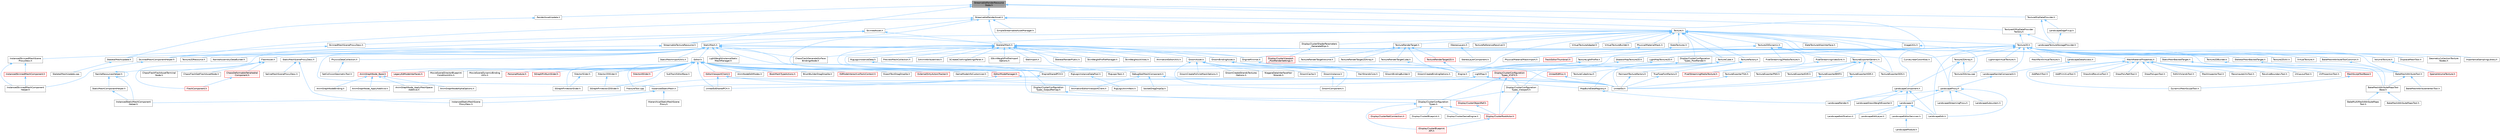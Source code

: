 digraph "StreamableRenderResourceState.h"
{
 // INTERACTIVE_SVG=YES
 // LATEX_PDF_SIZE
  bgcolor="transparent";
  edge [fontname=Helvetica,fontsize=10,labelfontname=Helvetica,labelfontsize=10];
  node [fontname=Helvetica,fontsize=10,shape=box,height=0.2,width=0.4];
  Node1 [id="Node000001",label="StreamableRenderResource\lState.h",height=0.2,width=0.4,color="gray40", fillcolor="grey60", style="filled", fontcolor="black",tooltip=" "];
  Node1 -> Node2 [id="edge1_Node000001_Node000002",dir="back",color="steelblue1",style="solid",tooltip=" "];
  Node2 [id="Node000002",label="RenderAssetUpdate.h",height=0.2,width=0.4,color="grey40", fillcolor="white", style="filled",URL="$df/da4/RenderAssetUpdate_8h.html",tooltip=" "];
  Node2 -> Node3 [id="edge2_Node000002_Node000003",dir="back",color="steelblue1",style="solid",tooltip=" "];
  Node3 [id="Node000003",label="SkeletalMeshUpdate.h",height=0.2,width=0.4,color="grey40", fillcolor="white", style="filled",URL="$df/d79/SkeletalMeshUpdate_8h.html",tooltip=" "];
  Node3 -> Node4 [id="edge3_Node000003_Node000004",dir="back",color="steelblue1",style="solid",tooltip=" "];
  Node4 [id="Node000004",label="SkeletalMeshUpdate.cpp",height=0.2,width=0.4,color="grey40", fillcolor="white", style="filled",URL="$db/d45/SkeletalMeshUpdate_8cpp.html",tooltip=" "];
  Node1 -> Node5 [id="edge4_Node000001_Node000005",dir="back",color="steelblue1",style="solid",tooltip=" "];
  Node5 [id="Node000005",label="StreamableRenderAsset.h",height=0.2,width=0.4,color="grey40", fillcolor="white", style="filled",URL="$d3/dbd/StreamableRenderAsset_8h.html",tooltip=" "];
  Node5 -> Node6 [id="edge5_Node000005_Node000006",dir="back",color="steelblue1",style="solid",tooltip=" "];
  Node6 [id="Node000006",label="LandscapeComponent.h",height=0.2,width=0.4,color="grey40", fillcolor="white", style="filled",URL="$d4/dba/LandscapeComponent_8h.html",tooltip=" "];
  Node6 -> Node7 [id="edge6_Node000006_Node000007",dir="back",color="steelblue1",style="solid",tooltip=" "];
  Node7 [id="Node000007",label="Landscape.h",height=0.2,width=0.4,color="grey40", fillcolor="white", style="filled",URL="$d5/dd6/Landscape_8h.html",tooltip=" "];
  Node7 -> Node8 [id="edge7_Node000007_Node000008",dir="back",color="steelblue1",style="solid",tooltip=" "];
  Node8 [id="Node000008",label="LandscapeEdit.h",height=0.2,width=0.4,color="grey40", fillcolor="white", style="filled",URL="$df/d61/LandscapeEdit_8h.html",tooltip=" "];
  Node7 -> Node9 [id="edge8_Node000007_Node000009",dir="back",color="steelblue1",style="solid",tooltip=" "];
  Node9 [id="Node000009",label="LandscapeEditLayer.h",height=0.2,width=0.4,color="grey40", fillcolor="white", style="filled",URL="$d2/d34/LandscapeEditLayer_8h.html",tooltip=" "];
  Node7 -> Node10 [id="edge9_Node000007_Node000010",dir="back",color="steelblue1",style="solid",tooltip=" "];
  Node10 [id="Node000010",label="LandscapeEditorServices.h",height=0.2,width=0.4,color="grey40", fillcolor="white", style="filled",URL="$d0/de9/LandscapeEditorServices_8h.html",tooltip=" "];
  Node10 -> Node11 [id="edge10_Node000010_Node000011",dir="back",color="steelblue1",style="solid",tooltip=" "];
  Node11 [id="Node000011",label="LandscapeModule.h",height=0.2,width=0.4,color="grey40", fillcolor="white", style="filled",URL="$db/d88/LandscapeModule_8h.html",tooltip=" "];
  Node7 -> Node12 [id="edge11_Node000007_Node000012",dir="back",color="steelblue1",style="solid",tooltip=" "];
  Node12 [id="Node000012",label="LandscapeNotification.h",height=0.2,width=0.4,color="grey40", fillcolor="white", style="filled",URL="$d7/de3/LandscapeNotification_8h.html",tooltip=" "];
  Node6 -> Node8 [id="edge12_Node000006_Node000008",dir="back",color="steelblue1",style="solid",tooltip=" "];
  Node6 -> Node13 [id="edge13_Node000006_Node000013",dir="back",color="steelblue1",style="solid",tooltip=" "];
  Node13 [id="Node000013",label="LandscapeGrassWeightExporter.h",height=0.2,width=0.4,color="grey40", fillcolor="white", style="filled",URL="$de/d64/LandscapeGrassWeightExporter_8h.html",tooltip=" "];
  Node6 -> Node14 [id="edge14_Node000006_Node000014",dir="back",color="steelblue1",style="solid",tooltip=" "];
  Node14 [id="Node000014",label="LandscapeRender.h",height=0.2,width=0.4,color="grey40", fillcolor="white", style="filled",URL="$df/d67/LandscapeRender_8h.html",tooltip=" "];
  Node5 -> Node15 [id="edge15_Node000005_Node000015",dir="back",color="steelblue1",style="solid",tooltip=" "];
  Node15 [id="Node000015",label="SimpleStreamableAssetManager.h",height=0.2,width=0.4,color="grey40", fillcolor="white", style="filled",URL="$df/d02/SimpleStreamableAssetManager_8h.html",tooltip=" "];
  Node5 -> Node16 [id="edge16_Node000005_Node000016",dir="back",color="steelblue1",style="solid",tooltip=" "];
  Node16 [id="Node000016",label="SkeletalMesh.h",height=0.2,width=0.4,color="grey40", fillcolor="white", style="filled",URL="$d6/de7/SkeletalMesh_8h.html",tooltip=" "];
  Node16 -> Node17 [id="edge17_Node000016_Node000017",dir="back",color="steelblue1",style="solid",tooltip=" "];
  Node17 [id="Node000017",label="AnimationEditorUtils.h",height=0.2,width=0.4,color="grey40", fillcolor="white", style="filled",URL="$df/d23/AnimationEditorUtils_8h.html",tooltip=" "];
  Node16 -> Node18 [id="edge18_Node000016_Node000018",dir="back",color="steelblue1",style="solid",tooltip=" "];
  Node18 [id="Node000018",label="ChaosFleshGenerateSurface\lBindingsNode.h",height=0.2,width=0.4,color="grey40", fillcolor="white", style="filled",URL="$db/dca/ChaosFleshGenerateSurfaceBindingsNode_8h.html",tooltip=" "];
  Node16 -> Node19 [id="edge19_Node000016_Node000019",dir="back",color="steelblue1",style="solid",tooltip=" "];
  Node19 [id="Node000019",label="DebugSkelMeshComponent.h",height=0.2,width=0.4,color="grey40", fillcolor="white", style="filled",URL="$d5/d33/DebugSkelMeshComponent_8h.html",tooltip=" "];
  Node19 -> Node20 [id="edge20_Node000019_Node000020",dir="back",color="steelblue1",style="solid",tooltip=" "];
  Node20 [id="Node000020",label="AnimationEditorViewportClient.h",height=0.2,width=0.4,color="grey40", fillcolor="white", style="filled",URL="$d1/d45/AnimationEditorViewportClient_8h.html",tooltip=" "];
  Node19 -> Node21 [id="edge21_Node000019_Node000021",dir="back",color="steelblue1",style="solid",tooltip=" "];
  Node21 [id="Node000021",label="SocketDragDropOp.h",height=0.2,width=0.4,color="grey40", fillcolor="white", style="filled",URL="$d2/d53/SocketDragDropOp_8h.html",tooltip=" "];
  Node19 -> Node22 [id="edge22_Node000019_Node000022",dir="back",color="steelblue1",style="solid",tooltip=" "];
  Node22 [id="Node000022",label="UnrealEd.h",height=0.2,width=0.4,color="grey40", fillcolor="white", style="filled",URL="$d2/d5f/UnrealEd_8h.html",tooltip=" "];
  Node16 -> Node23 [id="edge23_Node000016_Node000023",dir="back",color="steelblue1",style="solid",tooltip=" "];
  Node23 [id="Node000023",label="EngineMinimal.h",height=0.2,width=0.4,color="grey40", fillcolor="white", style="filled",URL="$d0/d2c/EngineMinimal_8h.html",tooltip=" "];
  Node23 -> Node24 [id="edge24_Node000023_Node000024",dir="back",color="steelblue1",style="solid",tooltip=" "];
  Node24 [id="Node000024",label="Engine.h",height=0.2,width=0.4,color="grey40", fillcolor="white", style="filled",URL="$d1/d34/Public_2Engine_8h.html",tooltip=" "];
  Node16 -> Node25 [id="edge25_Node000016_Node000025",dir="back",color="steelblue1",style="solid",tooltip=" "];
  Node25 [id="Node000025",label="EngineSharedPCH.h",height=0.2,width=0.4,color="grey40", fillcolor="white", style="filled",URL="$dc/dbb/EngineSharedPCH_8h.html",tooltip=" "];
  Node25 -> Node26 [id="edge26_Node000025_Node000026",dir="back",color="steelblue1",style="solid",tooltip=" "];
  Node26 [id="Node000026",label="UnrealEdSharedPCH.h",height=0.2,width=0.4,color="grey40", fillcolor="white", style="filled",URL="$d1/de6/UnrealEdSharedPCH_8h.html",tooltip=" "];
  Node16 -> Node27 [id="edge27_Node000016_Node000027",dir="back",color="steelblue1",style="solid",tooltip=" "];
  Node27 [id="Node000027",label="GroomAsset.h",height=0.2,width=0.4,color="grey40", fillcolor="white", style="filled",URL="$d8/df1/GroomAsset_8h.html",tooltip=" "];
  Node27 -> Node28 [id="edge28_Node000027_Node000028",dir="back",color="steelblue1",style="solid",tooltip=" "];
  Node28 [id="Node000028",label="GroomCache.h",height=0.2,width=0.4,color="grey40", fillcolor="white", style="filled",URL="$d7/d6e/GroomCache_8h.html",tooltip=" "];
  Node27 -> Node29 [id="edge29_Node000027_Node000029",dir="back",color="steelblue1",style="solid",tooltip=" "];
  Node29 [id="Node000029",label="GroomComponent.h",height=0.2,width=0.4,color="grey40", fillcolor="white", style="filled",URL="$de/d2e/GroomComponent_8h.html",tooltip=" "];
  Node27 -> Node30 [id="edge30_Node000027_Node000030",dir="back",color="steelblue1",style="solid",tooltip=" "];
  Node30 [id="Node000030",label="GroomCreateFollicleMaskOptions.h",height=0.2,width=0.4,color="grey40", fillcolor="white", style="filled",URL="$d7/d8b/GroomCreateFollicleMaskOptions_8h.html",tooltip=" "];
  Node27 -> Node31 [id="edge31_Node000027_Node000031",dir="back",color="steelblue1",style="solid",tooltip=" "];
  Node31 [id="Node000031",label="GroomCreateStrandsTextures\lOptions.h",height=0.2,width=0.4,color="grey40", fillcolor="white", style="filled",URL="$da/dfc/GroomCreateStrandsTexturesOptions_8h.html",tooltip=" "];
  Node27 -> Node32 [id="edge32_Node000027_Node000032",dir="back",color="steelblue1",style="solid",tooltip=" "];
  Node32 [id="Node000032",label="GroomInstance.h",height=0.2,width=0.4,color="grey40", fillcolor="white", style="filled",URL="$dd/d47/GroomInstance_8h.html",tooltip=" "];
  Node32 -> Node29 [id="edge33_Node000032_Node000029",dir="back",color="steelblue1",style="solid",tooltip=" "];
  Node27 -> Node33 [id="edge34_Node000027_Node000033",dir="back",color="steelblue1",style="solid",tooltip=" "];
  Node33 [id="Node000033",label="NiagaraDataInterfaceHair\lStrands.h",height=0.2,width=0.4,color="grey40", fillcolor="white", style="filled",URL="$da/dd2/NiagaraDataInterfaceHairStrands_8h.html",tooltip=" "];
  Node16 -> Node34 [id="edge35_Node000016_Node000034",dir="back",color="steelblue1",style="solid",tooltip=" "];
  Node34 [id="Node000034",label="GroomBindingAsset.h",height=0.2,width=0.4,color="grey40", fillcolor="white", style="filled",URL="$de/d26/GroomBindingAsset_8h.html",tooltip=" "];
  Node34 -> Node35 [id="edge36_Node000034_Node000035",dir="back",color="steelblue1",style="solid",tooltip=" "];
  Node35 [id="Node000035",label="GroomBindingBuilder.h",height=0.2,width=0.4,color="grey40", fillcolor="white", style="filled",URL="$d2/d2f/GroomBindingBuilder_8h.html",tooltip=" "];
  Node34 -> Node29 [id="edge37_Node000034_Node000029",dir="back",color="steelblue1",style="solid",tooltip=" "];
  Node34 -> Node36 [id="edge38_Node000034_Node000036",dir="back",color="steelblue1",style="solid",tooltip=" "];
  Node36 [id="Node000036",label="GroomCreateBindingOptions.h",height=0.2,width=0.4,color="grey40", fillcolor="white", style="filled",URL="$d5/dba/GroomCreateBindingOptions_8h.html",tooltip=" "];
  Node34 -> Node32 [id="edge39_Node000034_Node000032",dir="back",color="steelblue1",style="solid",tooltip=" "];
  Node34 -> Node37 [id="edge40_Node000034_Node000037",dir="back",color="steelblue1",style="solid",tooltip=" "];
  Node37 [id="Node000037",label="HairStrandsCore.h",height=0.2,width=0.4,color="grey40", fillcolor="white", style="filled",URL="$d7/def/HairStrandsCore_8h.html",tooltip=" "];
  Node16 -> Node38 [id="edge41_Node000016_Node000038",dir="back",color="steelblue1",style="solid",tooltip=" "];
  Node38 [id="Node000038",label="PreviewMeshCollection.h",height=0.2,width=0.4,color="grey40", fillcolor="white", style="filled",URL="$dc/d45/PreviewMeshCollection_8h.html",tooltip=" "];
  Node16 -> Node39 [id="edge42_Node000016_Node000039",dir="back",color="steelblue1",style="solid",tooltip=" "];
  Node39 [id="Node000039",label="RigLogicInstanceData.h",height=0.2,width=0.4,color="grey40", fillcolor="white", style="filled",URL="$d5/d38/RigLogicInstanceData_8h.html",tooltip=" "];
  Node39 -> Node40 [id="edge43_Node000039_Node000040",dir="back",color="steelblue1",style="solid",tooltip=" "];
  Node40 [id="Node000040",label="RigLogicInstanceDataPool.h",height=0.2,width=0.4,color="grey40", fillcolor="white", style="filled",URL="$d3/df0/RigLogicInstanceDataPool_8h.html",tooltip=" "];
  Node40 -> Node41 [id="edge44_Node000040_Node000041",dir="back",color="steelblue1",style="solid",tooltip=" "];
  Node41 [id="Node000041",label="RigLogicAnimNext.h",height=0.2,width=0.4,color="grey40", fillcolor="white", style="filled",URL="$d6/dae/RigLogicAnimNext_8h.html",tooltip=" "];
  Node39 -> Node42 [id="edge45_Node000039_Node000042",dir="back",color="steelblue1",style="solid",tooltip=" "];
  Node42 [id="Node000042",label="RigLogicTask.h",height=0.2,width=0.4,color="grey40", fillcolor="white", style="filled",URL="$dd/de7/RigLogicTask_8h.html",tooltip=" "];
  Node16 -> Node43 [id="edge46_Node000016_Node000043",dir="back",color="steelblue1",style="solid",tooltip=" "];
  Node43 [id="Node000043",label="SAnimAttributeView.h",height=0.2,width=0.4,color="grey40", fillcolor="white", style="filled",URL="$df/d42/SAnimAttributeView_8h.html",tooltip=" "];
  Node16 -> Node44 [id="edge47_Node000016_Node000044",dir="back",color="steelblue1",style="solid",tooltip=" "];
  Node44 [id="Node000044",label="SCreateClothingSettingsPanel.h",height=0.2,width=0.4,color="grey40", fillcolor="white", style="filled",URL="$d1/d49/SCreateClothingSettingsPanel_8h.html",tooltip=" "];
  Node16 -> Node45 [id="edge48_Node000016_Node000045",dir="back",color="steelblue1",style="solid",tooltip=" "];
  Node45 [id="Node000045",label="SSkinWeightProfileImport\lOptions.h",height=0.2,width=0.4,color="grey40", fillcolor="white", style="filled",URL="$d9/d21/SSkinWeightProfileImportOptions_8h.html",tooltip=" "];
  Node16 -> Node46 [id="edge49_Node000016_Node000046",dir="back",color="steelblue1",style="solid",tooltip=" "];
  Node46 [id="Node000046",label="SkelImport.h",height=0.2,width=0.4,color="grey40", fillcolor="white", style="filled",URL="$d2/d8b/SkelImport_8h.html",tooltip=" "];
  Node16 -> Node47 [id="edge50_Node000016_Node000047",dir="back",color="steelblue1",style="solid",tooltip=" "];
  Node47 [id="Node000047",label="SkeletalMeshBackedTarget.h",height=0.2,width=0.4,color="grey40", fillcolor="white", style="filled",URL="$d7/da8/SkeletalMeshBackedTarget_8h.html",tooltip=" "];
  Node47 -> Node48 [id="edge51_Node000047_Node000048",dir="back",color="steelblue1",style="solid",tooltip=" "];
  Node48 [id="Node000048",label="BakeMeshAttributeTool.h",height=0.2,width=0.4,color="grey40", fillcolor="white", style="filled",URL="$d0/d82/BakeMeshAttributeTool_8h.html",tooltip=" "];
  Node48 -> Node49 [id="edge52_Node000048_Node000049",dir="back",color="steelblue1",style="solid",tooltip=" "];
  Node49 [id="Node000049",label="BakeMeshAttributeMapsTool\lBase.h",height=0.2,width=0.4,color="grey40", fillcolor="white", style="filled",URL="$dc/d68/BakeMeshAttributeMapsToolBase_8h.html",tooltip=" "];
  Node49 -> Node50 [id="edge53_Node000049_Node000050",dir="back",color="steelblue1",style="solid",tooltip=" "];
  Node50 [id="Node000050",label="BakeMeshAttributeMapsTool.h",height=0.2,width=0.4,color="grey40", fillcolor="white", style="filled",URL="$d8/d14/BakeMeshAttributeMapsTool_8h.html",tooltip=" "];
  Node49 -> Node51 [id="edge54_Node000049_Node000051",dir="back",color="steelblue1",style="solid",tooltip=" "];
  Node51 [id="Node000051",label="BakeMultiMeshAttributeMaps\lTool.h",height=0.2,width=0.4,color="grey40", fillcolor="white", style="filled",URL="$d7/d65/BakeMultiMeshAttributeMapsTool_8h.html",tooltip=" "];
  Node48 -> Node52 [id="edge55_Node000048_Node000052",dir="back",color="steelblue1",style="solid",tooltip=" "];
  Node52 [id="Node000052",label="BakeMeshAttributeVertexTool.h",height=0.2,width=0.4,color="grey40", fillcolor="white", style="filled",URL="$d6/d76/BakeMeshAttributeVertexTool_8h.html",tooltip=" "];
  Node16 -> Node3 [id="edge56_Node000016_Node000003",dir="back",color="steelblue1",style="solid",tooltip=" "];
  Node16 -> Node53 [id="edge57_Node000016_Node000053",dir="back",color="steelblue1",style="solid",tooltip=" "];
  Node53 [id="Node000053",label="SkeletalRenderPublic.h",height=0.2,width=0.4,color="grey40", fillcolor="white", style="filled",URL="$d5/d40/SkeletalRenderPublic_8h.html",tooltip=" "];
  Node16 -> Node54 [id="edge58_Node000016_Node000054",dir="back",color="steelblue1",style="solid",tooltip=" "];
  Node54 [id="Node000054",label="SkinWeightProfileManager.h",height=0.2,width=0.4,color="grey40", fillcolor="white", style="filled",URL="$d4/d83/SkinWeightProfileManager_8h.html",tooltip=" "];
  Node16 -> Node55 [id="edge59_Node000016_Node000055",dir="back",color="steelblue1",style="solid",tooltip=" "];
  Node55 [id="Node000055",label="SkinWeightsUtilities.h",height=0.2,width=0.4,color="grey40", fillcolor="white", style="filled",URL="$d1/d40/SkinWeightsUtilities_8h.html",tooltip=" "];
  Node16 -> Node56 [id="edge60_Node000016_Node000056",dir="back",color="steelblue1",style="solid",tooltip=" "];
  Node56 [id="Node000056",label="SkinnedMeshComponentHelper.h",height=0.2,width=0.4,color="grey40", fillcolor="white", style="filled",URL="$db/d81/SkinnedMeshComponentHelper_8h.html",tooltip=" "];
  Node56 -> Node57 [id="edge61_Node000056_Node000057",dir="back",color="steelblue1",style="solid",tooltip=" "];
  Node57 [id="Node000057",label="InstancedSkinnedMeshComponent\lHelper.h",height=0.2,width=0.4,color="grey40", fillcolor="white", style="filled",URL="$d1/d86/InstancedSkinnedMeshComponentHelper_8h.html",tooltip=" "];
  Node5 -> Node58 [id="edge62_Node000005_Node000058",dir="back",color="steelblue1",style="solid",tooltip=" "];
  Node58 [id="Node000058",label="SkinnedAsset.h",height=0.2,width=0.4,color="grey40", fillcolor="white", style="filled",URL="$de/d32/SkinnedAsset_8h.html",tooltip=" "];
  Node58 -> Node16 [id="edge63_Node000058_Node000016",dir="back",color="steelblue1",style="solid",tooltip=" "];
  Node58 -> Node56 [id="edge64_Node000058_Node000056",dir="back",color="steelblue1",style="solid",tooltip=" "];
  Node58 -> Node59 [id="edge65_Node000058_Node000059",dir="back",color="steelblue1",style="solid",tooltip=" "];
  Node59 [id="Node000059",label="SkinnedMeshSceneProxyDesc.h",height=0.2,width=0.4,color="grey40", fillcolor="white", style="filled",URL="$dd/d6b/SkinnedMeshSceneProxyDesc_8h.html",tooltip=" "];
  Node59 -> Node60 [id="edge66_Node000059_Node000060",dir="back",color="steelblue1",style="solid",tooltip=" "];
  Node60 [id="Node000060",label="InstancedSkinnedMeshScene\lProxyDesc.h",height=0.2,width=0.4,color="grey40", fillcolor="white", style="filled",URL="$d7/d6c/InstancedSkinnedMeshSceneProxyDesc_8h.html",tooltip=" "];
  Node60 -> Node61 [id="edge67_Node000060_Node000061",dir="back",color="steelblue1",style="solid",tooltip=" "];
  Node61 [id="Node000061",label="InstancedSkinnedMeshComponent.h",height=0.2,width=0.4,color="red", fillcolor="#FFF0F0", style="filled",URL="$d7/da7/InstancedSkinnedMeshComponent_8h.html",tooltip=" "];
  Node61 -> Node57 [id="edge68_Node000061_Node000057",dir="back",color="steelblue1",style="solid",tooltip=" "];
  Node60 -> Node57 [id="edge69_Node000060_Node000057",dir="back",color="steelblue1",style="solid",tooltip=" "];
  Node5 -> Node56 [id="edge70_Node000005_Node000056",dir="back",color="steelblue1",style="solid",tooltip=" "];
  Node5 -> Node63 [id="edge71_Node000005_Node000063",dir="back",color="steelblue1",style="solid",tooltip=" "];
  Node63 [id="Node000063",label="StaticMesh.h",height=0.2,width=0.4,color="grey40", fillcolor="white", style="filled",URL="$dc/d8f/StaticMesh_8h.html",tooltip=" "];
  Node63 -> Node18 [id="edge72_Node000063_Node000018",dir="back",color="steelblue1",style="solid",tooltip=" "];
  Node63 -> Node64 [id="edge73_Node000063_Node000064",dir="back",color="steelblue1",style="solid",tooltip=" "];
  Node64 [id="Node000064",label="DisplayClusterConfiguration\lTypes_OutputRemap.h",height=0.2,width=0.4,color="grey40", fillcolor="white", style="filled",URL="$d9/d4f/DisplayClusterConfigurationTypes__OutputRemap_8h.html",tooltip=" "];
  Node64 -> Node65 [id="edge74_Node000064_Node000065",dir="back",color="steelblue1",style="solid",tooltip=" "];
  Node65 [id="Node000065",label="DisplayClusterConfiguration\lTypes.h",height=0.2,width=0.4,color="grey40", fillcolor="white", style="filled",URL="$d5/dc6/DisplayClusterConfigurationTypes_8h.html",tooltip=" "];
  Node65 -> Node66 [id="edge75_Node000065_Node000066",dir="back",color="steelblue1",style="solid",tooltip=" "];
  Node66 [id="Node000066",label="DisplayClusterBlueprint.h",height=0.2,width=0.4,color="grey40", fillcolor="white", style="filled",URL="$d0/d44/DisplayClusterBlueprint_8h.html",tooltip=" "];
  Node65 -> Node67 [id="edge76_Node000065_Node000067",dir="back",color="steelblue1",style="solid",tooltip=" "];
  Node67 [id="Node000067",label="DisplayClusterGameEngine.h",height=0.2,width=0.4,color="grey40", fillcolor="white", style="filled",URL="$da/d8f/DisplayClusterGameEngine_8h.html",tooltip=" "];
  Node65 -> Node68 [id="edge77_Node000065_Node000068",dir="back",color="steelblue1",style="solid",tooltip=" "];
  Node68 [id="Node000068",label="DisplayClusterNetConnection.h",height=0.2,width=0.4,color="red", fillcolor="#FFF0F0", style="filled",URL="$d0/df0/DisplayClusterNetConnection_8h.html",tooltip=" "];
  Node65 -> Node70 [id="edge78_Node000065_Node000070",dir="back",color="steelblue1",style="solid",tooltip=" "];
  Node70 [id="Node000070",label="DisplayClusterRootActor.h",height=0.2,width=0.4,color="red", fillcolor="#FFF0F0", style="filled",URL="$d0/d41/DisplayClusterRootActor_8h.html",tooltip=" "];
  Node70 -> Node73 [id="edge79_Node000070_Node000073",dir="back",color="steelblue1",style="solid",tooltip=" "];
  Node73 [id="Node000073",label="IDisplayClusterBlueprint\lAPI.h",height=0.2,width=0.4,color="red", fillcolor="#FFF0F0", style="filled",URL="$d6/dd6/IDisplayClusterBlueprintAPI_8h.html",tooltip=" "];
  Node65 -> Node73 [id="edge80_Node000065_Node000073",dir="back",color="steelblue1",style="solid",tooltip=" "];
  Node63 -> Node75 [id="edge81_Node000063_Node000075",dir="back",color="steelblue1",style="solid",tooltip=" "];
  Node75 [id="Node000075",label="Editor.h",height=0.2,width=0.4,color="grey40", fillcolor="white", style="filled",URL="$de/d6e/Editor_8h.html",tooltip=" "];
  Node75 -> Node76 [id="edge82_Node000075_Node000076",dir="back",color="steelblue1",style="solid",tooltip=" "];
  Node76 [id="Node000076",label="AnimGraphNode_Base.h",height=0.2,width=0.4,color="red", fillcolor="#FFF0F0", style="filled",URL="$d0/dfb/AnimGraphNode__Base_8h.html",tooltip=" "];
  Node76 -> Node77 [id="edge83_Node000076_Node000077",dir="back",color="steelblue1",style="solid",tooltip=" "];
  Node77 [id="Node000077",label="AnimGraphNodeAlphaOptions.h",height=0.2,width=0.4,color="grey40", fillcolor="white", style="filled",URL="$d6/df6/AnimGraphNodeAlphaOptions_8h.html",tooltip=" "];
  Node76 -> Node78 [id="edge84_Node000076_Node000078",dir="back",color="steelblue1",style="solid",tooltip=" "];
  Node78 [id="Node000078",label="AnimGraphNodeBinding.h",height=0.2,width=0.4,color="grey40", fillcolor="white", style="filled",URL="$d6/d3b/AnimGraphNodeBinding_8h.html",tooltip=" "];
  Node76 -> Node79 [id="edge85_Node000076_Node000079",dir="back",color="steelblue1",style="solid",tooltip=" "];
  Node79 [id="Node000079",label="AnimGraphNode_ApplyAdditive.h",height=0.2,width=0.4,color="grey40", fillcolor="white", style="filled",URL="$da/d67/AnimGraphNode__ApplyAdditive_8h.html",tooltip=" "];
  Node76 -> Node80 [id="edge86_Node000076_Node000080",dir="back",color="steelblue1",style="solid",tooltip=" "];
  Node80 [id="Node000080",label="AnimGraphNode_ApplyMeshSpace\lAdditive.h",height=0.2,width=0.4,color="grey40", fillcolor="white", style="filled",URL="$dd/dc4/AnimGraphNode__ApplyMeshSpaceAdditive_8h.html",tooltip=" "];
  Node75 -> Node168 [id="edge87_Node000075_Node000168",dir="back",color="steelblue1",style="solid",tooltip=" "];
  Node168 [id="Node000168",label="AnimNodeEditModes.h",height=0.2,width=0.4,color="grey40", fillcolor="white", style="filled",URL="$db/dde/AnimNodeEditModes_8h.html",tooltip=" "];
  Node75 -> Node169 [id="edge88_Node000075_Node000169",dir="back",color="steelblue1",style="solid",tooltip=" "];
  Node169 [id="Node000169",label="BookMarkTypeActions.h",height=0.2,width=0.4,color="red", fillcolor="#FFF0F0", style="filled",URL="$d0/d2f/BookMarkTypeActions_8h.html",tooltip=" "];
  Node75 -> Node171 [id="edge89_Node000075_Node000171",dir="back",color="steelblue1",style="solid",tooltip=" "];
  Node171 [id="Node000171",label="BrushBuilderDragDropOp.h",height=0.2,width=0.4,color="grey40", fillcolor="white", style="filled",URL="$d9/d56/BrushBuilderDragDropOp_8h.html",tooltip=" "];
  Node75 -> Node172 [id="edge90_Node000075_Node000172",dir="back",color="steelblue1",style="solid",tooltip=" "];
  Node172 [id="Node000172",label="DisplayClusterObjectRef.h",height=0.2,width=0.4,color="red", fillcolor="#FFF0F0", style="filled",URL="$d9/d87/DisplayClusterObjectRef_8h.html",tooltip=" "];
  Node172 -> Node70 [id="edge91_Node000172_Node000070",dir="back",color="steelblue1",style="solid",tooltip=" "];
  Node75 -> Node175 [id="edge92_Node000075_Node000175",dir="back",color="steelblue1",style="solid",tooltip=" "];
  Node175 [id="Node000175",label="EdModeInteractiveToolsContext.h",height=0.2,width=0.4,color="red", fillcolor="#FFF0F0", style="filled",URL="$d7/da4/EdModeInteractiveToolsContext_8h.html",tooltip=" "];
  Node75 -> Node178 [id="edge93_Node000075_Node000178",dir="back",color="steelblue1",style="solid",tooltip=" "];
  Node178 [id="Node000178",label="EditorModeManager.h",height=0.2,width=0.4,color="red", fillcolor="#FFF0F0", style="filled",URL="$d9/dca/EditorModeManager_8h.html",tooltip=" "];
  Node178 -> Node177 [id="edge94_Node000178_Node000177",dir="back",color="steelblue1",style="solid",tooltip=" "];
  Node177 [id="Node000177",label="FractureTool.cpp",height=0.2,width=0.4,color="grey40", fillcolor="white", style="filled",URL="$dc/d9a/FractureTool_8cpp.html",tooltip=" "];
  Node178 -> Node22 [id="edge95_Node000178_Node000022",dir="back",color="steelblue1",style="solid",tooltip=" "];
  Node75 -> Node184 [id="edge96_Node000075_Node000184",dir="back",color="steelblue1",style="solid",tooltip=" "];
  Node184 [id="Node000184",label="EditorViewportClient.h",height=0.2,width=0.4,color="red", fillcolor="#FFF0F0", style="filled",URL="$d4/d41/EditorViewportClient_8h.html",tooltip=" "];
  Node184 -> Node20 [id="edge97_Node000184_Node000020",dir="back",color="steelblue1",style="solid",tooltip=" "];
  Node184 -> Node22 [id="edge98_Node000184_Node000022",dir="back",color="steelblue1",style="solid",tooltip=" "];
  Node184 -> Node26 [id="edge99_Node000184_Node000026",dir="back",color="steelblue1",style="solid",tooltip=" "];
  Node75 -> Node203 [id="edge100_Node000075_Node000203",dir="back",color="steelblue1",style="solid",tooltip=" "];
  Node203 [id="Node000203",label="ExportTextDragDropOp.h",height=0.2,width=0.4,color="grey40", fillcolor="white", style="filled",URL="$de/d5c/ExportTextDragDropOp_8h.html",tooltip=" "];
  Node75 -> Node204 [id="edge101_Node000075_Node000204",dir="back",color="steelblue1",style="solid",tooltip=" "];
  Node204 [id="Node000204",label="ExternalDirtyActorsTracker.h",height=0.2,width=0.4,color="red", fillcolor="#FFF0F0", style="filled",URL="$db/d89/ExternalDirtyActorsTracker_8h.html",tooltip=" "];
  Node75 -> Node177 [id="edge102_Node000075_Node000177",dir="back",color="steelblue1",style="solid",tooltip=" "];
  Node75 -> Node223 [id="edge103_Node000075_Node000223",dir="back",color="steelblue1",style="solid",tooltip=" "];
  Node223 [id="Node000223",label="GameModeInfoCustomizer.h",height=0.2,width=0.4,color="grey40", fillcolor="white", style="filled",URL="$d5/df3/GameModeInfoCustomizer_8h.html",tooltip=" "];
  Node75 -> Node224 [id="edge104_Node000075_Node000224",dir="back",color="steelblue1",style="solid",tooltip=" "];
  Node224 [id="Node000224",label="LegacyEdModeInterfaces.h",height=0.2,width=0.4,color="red", fillcolor="#FFF0F0", style="filled",URL="$da/d0a/LegacyEdModeInterfaces_8h.html",tooltip=" "];
  Node75 -> Node231 [id="edge105_Node000075_Node000231",dir="back",color="steelblue1",style="solid",tooltip=" "];
  Node231 [id="Node000231",label="MovieSceneDirectorBlueprint\lConditionUtils.h",height=0.2,width=0.4,color="grey40", fillcolor="white", style="filled",URL="$d4/d8a/MovieSceneDirectorBlueprintConditionUtils_8h.html",tooltip=" "];
  Node75 -> Node232 [id="edge106_Node000075_Node000232",dir="back",color="steelblue1",style="solid",tooltip=" "];
  Node232 [id="Node000232",label="MovieSceneDynamicBinding\lUtils.h",height=0.2,width=0.4,color="grey40", fillcolor="white", style="filled",URL="$df/dce/MovieSceneDynamicBindingUtils_8h.html",tooltip=" "];
  Node75 -> Node233 [id="edge107_Node000075_Node000233",dir="back",color="steelblue1",style="solid",tooltip=" "];
  Node233 [id="Node000233",label="PersonaModule.h",height=0.2,width=0.4,color="red", fillcolor="#FFF0F0", style="filled",URL="$de/d74/PersonaModule_8h.html",tooltip=" "];
  Node75 -> Node235 [id="edge108_Node000075_Node000235",dir="back",color="steelblue1",style="solid",tooltip=" "];
  Node235 [id="Node000235",label="SGraphPinNumSlider.h",height=0.2,width=0.4,color="red", fillcolor="#FFF0F0", style="filled",URL="$d5/d00/SGraphPinNumSlider_8h.html",tooltip=" "];
  Node75 -> Node237 [id="edge109_Node000075_Node000237",dir="back",color="steelblue1",style="solid",tooltip=" "];
  Node237 [id="Node000237",label="SGraphPinVector2DSlider.h",height=0.2,width=0.4,color="grey40", fillcolor="white", style="filled",URL="$d7/d05/SGraphPinVector2DSlider_8h.html",tooltip=" "];
  Node75 -> Node238 [id="edge110_Node000075_Node000238",dir="back",color="steelblue1",style="solid",tooltip=" "];
  Node238 [id="Node000238",label="SGraphPinVectorSlider.h",height=0.2,width=0.4,color="grey40", fillcolor="white", style="filled",URL="$dc/d38/SGraphPinVectorSlider_8h.html",tooltip=" "];
  Node75 -> Node239 [id="edge111_Node000075_Node000239",dir="back",color="steelblue1",style="solid",tooltip=" "];
  Node239 [id="Node000239",label="SVector2DSlider.h",height=0.2,width=0.4,color="grey40", fillcolor="white", style="filled",URL="$de/d67/SVector2DSlider_8h.html",tooltip=" "];
  Node239 -> Node237 [id="edge112_Node000239_Node000237",dir="back",color="steelblue1",style="solid",tooltip=" "];
  Node75 -> Node240 [id="edge113_Node000075_Node000240",dir="back",color="steelblue1",style="solid",tooltip=" "];
  Node240 [id="Node000240",label="SVector4Slider.h",height=0.2,width=0.4,color="red", fillcolor="#FFF0F0", style="filled",URL="$d4/dec/SVector4Slider_8h.html",tooltip=" "];
  Node75 -> Node242 [id="edge114_Node000075_Node000242",dir="back",color="steelblue1",style="solid",tooltip=" "];
  Node242 [id="Node000242",label="SVectorSlider.h",height=0.2,width=0.4,color="grey40", fillcolor="white", style="filled",URL="$d2/db5/SVectorSlider_8h.html",tooltip=" "];
  Node242 -> Node238 [id="edge115_Node000242_Node000238",dir="back",color="steelblue1",style="solid",tooltip=" "];
  Node75 -> Node243 [id="edge116_Node000075_Node000243",dir="back",color="steelblue1",style="solid",tooltip=" "];
  Node243 [id="Node000243",label="SubTrackEditorBase.h",height=0.2,width=0.4,color="grey40", fillcolor="white", style="filled",URL="$db/d33/SubTrackEditorBase_8h.html",tooltip=" "];
  Node75 -> Node22 [id="edge117_Node000075_Node000022",dir="back",color="steelblue1",style="solid",tooltip=" "];
  Node75 -> Node244 [id="edge118_Node000075_Node000244",dir="back",color="steelblue1",style="solid",tooltip=" "];
  Node244 [id="Node000244",label="UnrealEdMisc.h",height=0.2,width=0.4,color="red", fillcolor="#FFF0F0", style="filled",URL="$da/d70/UnrealEdMisc_8h.html",tooltip=" "];
  Node244 -> Node22 [id="edge119_Node000244_Node000022",dir="back",color="steelblue1",style="solid",tooltip=" "];
  Node75 -> Node26 [id="edge120_Node000075_Node000026",dir="back",color="steelblue1",style="solid",tooltip=" "];
  Node63 -> Node23 [id="edge121_Node000063_Node000023",dir="back",color="steelblue1",style="solid",tooltip=" "];
  Node63 -> Node25 [id="edge122_Node000063_Node000025",dir="back",color="steelblue1",style="solid",tooltip=" "];
  Node63 -> Node303 [id="edge123_Node000063_Node000303",dir="back",color="steelblue1",style="solid",tooltip=" "];
  Node303 [id="Node000303",label="FleshAsset.h",height=0.2,width=0.4,color="grey40", fillcolor="white", style="filled",URL="$d7/d5c/FleshAsset_8h.html",tooltip=" "];
  Node303 -> Node304 [id="edge124_Node000303_Node000304",dir="back",color="steelblue1",style="solid",tooltip=" "];
  Node304 [id="Node000304",label="ChaosDeformableTetrahedral\lComponent.h",height=0.2,width=0.4,color="red", fillcolor="#FFF0F0", style="filled",URL="$d3/db3/ChaosDeformableTetrahedralComponent_8h.html",tooltip=" "];
  Node304 -> Node306 [id="edge125_Node000304_Node000306",dir="back",color="steelblue1",style="solid",tooltip=" "];
  Node306 [id="Node000306",label="FleshComponent.h",height=0.2,width=0.4,color="red", fillcolor="#FFF0F0", style="filled",URL="$d0/d29/FleshComponent_8h.html",tooltip=" "];
  Node303 -> Node309 [id="edge126_Node000303_Node000309",dir="back",color="steelblue1",style="solid",tooltip=" "];
  Node309 [id="Node000309",label="ChaosFleshFleshAssetTerminal\lNode.h",height=0.2,width=0.4,color="grey40", fillcolor="white", style="filled",URL="$d6/d93/ChaosFleshFleshAssetTerminalNode_8h.html",tooltip=" "];
  Node303 -> Node310 [id="edge127_Node000303_Node000310",dir="back",color="steelblue1",style="solid",tooltip=" "];
  Node310 [id="Node000310",label="ChaosFleshGetFleshAssetNode.h",height=0.2,width=0.4,color="grey40", fillcolor="white", style="filled",URL="$d1/d4b/ChaosFleshGetFleshAssetNode_8h.html",tooltip=" "];
  Node303 -> Node306 [id="edge128_Node000303_Node000306",dir="back",color="steelblue1",style="solid",tooltip=" "];
  Node63 -> Node311 [id="edge129_Node000063_Node000311",dir="back",color="steelblue1",style="solid",tooltip=" "];
  Node311 [id="Node000311",label="InstancedStaticMesh.h",height=0.2,width=0.4,color="grey40", fillcolor="white", style="filled",URL="$dd/d89/InstancedStaticMesh_8h.html",tooltip=" "];
  Node311 -> Node312 [id="edge130_Node000311_Node000312",dir="back",color="steelblue1",style="solid",tooltip=" "];
  Node312 [id="Node000312",label="HierarchicalStaticMeshScene\lProxy.h",height=0.2,width=0.4,color="grey40", fillcolor="white", style="filled",URL="$d3/d4d/HierarchicalStaticMeshSceneProxy_8h.html",tooltip=" "];
  Node311 -> Node313 [id="edge131_Node000311_Node000313",dir="back",color="steelblue1",style="solid",tooltip=" "];
  Node313 [id="Node000313",label="InstancedStaticMeshComponent\lHelper.h",height=0.2,width=0.4,color="grey40", fillcolor="white", style="filled",URL="$dc/dc7/InstancedStaticMeshComponentHelper_8h.html",tooltip=" "];
  Node311 -> Node314 [id="edge132_Node000311_Node000314",dir="back",color="steelblue1",style="solid",tooltip=" "];
  Node314 [id="Node000314",label="InstancedStaticMeshScene\lProxyDesc.h",height=0.2,width=0.4,color="grey40", fillcolor="white", style="filled",URL="$db/dcf/InstancedStaticMeshSceneProxyDesc_8h.html",tooltip=" "];
  Node63 -> Node315 [id="edge133_Node000063_Node000315",dir="back",color="steelblue1",style="solid",tooltip=" "];
  Node315 [id="Node000315",label="LightWeightInstanceStatic\lMeshManager.h",height=0.2,width=0.4,color="grey40", fillcolor="white", style="filled",URL="$d4/d75/LightWeightInstanceStaticMeshManager_8h.html",tooltip=" "];
  Node63 -> Node316 [id="edge134_Node000063_Node000316",dir="back",color="steelblue1",style="solid",tooltip=" "];
  Node316 [id="Node000316",label="NaniteAssemblyDataBuilder.h",height=0.2,width=0.4,color="grey40", fillcolor="white", style="filled",URL="$d4/d5c/NaniteAssemblyDataBuilder_8h.html",tooltip=" "];
  Node63 -> Node317 [id="edge135_Node000063_Node000317",dir="back",color="steelblue1",style="solid",tooltip=" "];
  Node317 [id="Node000317",label="NaniteResourcesHelper.h",height=0.2,width=0.4,color="grey40", fillcolor="white", style="filled",URL="$dc/d48/NaniteResourcesHelper_8h.html",tooltip=" "];
  Node317 -> Node313 [id="edge136_Node000317_Node000313",dir="back",color="steelblue1",style="solid",tooltip=" "];
  Node317 -> Node317 [id="edge137_Node000317_Node000317",dir="back",color="steelblue1",style="solid",tooltip=" "];
  Node317 -> Node318 [id="edge138_Node000317_Node000318",dir="back",color="steelblue1",style="solid",tooltip=" "];
  Node318 [id="Node000318",label="StaticMeshComponentHelper.h",height=0.2,width=0.4,color="grey40", fillcolor="white", style="filled",URL="$dc/dc1/StaticMeshComponentHelper_8h.html",tooltip=" "];
  Node318 -> Node313 [id="edge139_Node000318_Node000313",dir="back",color="steelblue1",style="solid",tooltip=" "];
  Node63 -> Node319 [id="edge140_Node000063_Node000319",dir="back",color="steelblue1",style="solid",tooltip=" "];
  Node319 [id="Node000319",label="PhysicsDataCollection.h",height=0.2,width=0.4,color="grey40", fillcolor="white", style="filled",URL="$d0/de2/PhysicsDataCollection_8h.html",tooltip=" "];
  Node319 -> Node320 [id="edge141_Node000319_Node000320",dir="back",color="steelblue1",style="solid",tooltip=" "];
  Node320 [id="Node000320",label="SetCollisionGeometryTool.h",height=0.2,width=0.4,color="grey40", fillcolor="white", style="filled",URL="$d0/de6/SetCollisionGeometryTool_8h.html",tooltip=" "];
  Node63 -> Node321 [id="edge142_Node000063_Node000321",dir="back",color="steelblue1",style="solid",tooltip=" "];
  Node321 [id="Node000321",label="StaticMeshBackedTarget.h",height=0.2,width=0.4,color="grey40", fillcolor="white", style="filled",URL="$db/d72/StaticMeshBackedTarget_8h.html",tooltip=" "];
  Node321 -> Node48 [id="edge143_Node000321_Node000048",dir="back",color="steelblue1",style="solid",tooltip=" "];
  Node63 -> Node322 [id="edge144_Node000063_Node000322",dir="back",color="steelblue1",style="solid",tooltip=" "];
  Node322 [id="Node000322",label="StaticMeshImportUtils.h",height=0.2,width=0.4,color="grey40", fillcolor="white", style="filled",URL="$df/db9/StaticMeshImportUtils_8h.html",tooltip=" "];
  Node63 -> Node323 [id="edge145_Node000063_Node000323",dir="back",color="steelblue1",style="solid",tooltip=" "];
  Node323 [id="Node000323",label="StaticMeshSceneProxyDesc.h",height=0.2,width=0.4,color="grey40", fillcolor="white", style="filled",URL="$d0/d31/StaticMeshSceneProxyDesc_8h.html",tooltip=" "];
  Node323 -> Node314 [id="edge146_Node000323_Node000314",dir="back",color="steelblue1",style="solid",tooltip=" "];
  Node323 -> Node324 [id="edge147_Node000323_Node000324",dir="back",color="steelblue1",style="solid",tooltip=" "];
  Node324 [id="Node000324",label="SplineMeshSceneProxyDesc.h",height=0.2,width=0.4,color="grey40", fillcolor="white", style="filled",URL="$db/d1b/SplineMeshSceneProxyDesc_8h.html",tooltip=" "];
  Node5 -> Node325 [id="edge148_Node000005_Node000325",dir="back",color="steelblue1",style="solid",tooltip=" "];
  Node325 [id="Node000325",label="Texture.h",height=0.2,width=0.4,color="grey40", fillcolor="white", style="filled",URL="$d9/dbf/Texture_8h.html",tooltip=" "];
  Node325 -> Node326 [id="edge149_Node000325_Node000326",dir="back",color="steelblue1",style="solid",tooltip=" "];
  Node326 [id="Node000326",label="CurveLinearColorAtlas.h",height=0.2,width=0.4,color="grey40", fillcolor="white", style="filled",URL="$dd/d63/CurveLinearColorAtlas_8h.html",tooltip=" "];
  Node325 -> Node327 [id="edge150_Node000325_Node000327",dir="back",color="steelblue1",style="solid",tooltip=" "];
  Node327 [id="Node000327",label="DisplayClusterConfiguration\lTypes_PostRender.h",height=0.2,width=0.4,color="grey40", fillcolor="white", style="filled",URL="$d1/d0d/DisplayClusterConfigurationTypes__PostRender_8h.html",tooltip=" "];
  Node327 -> Node328 [id="edge151_Node000327_Node000328",dir="back",color="steelblue1",style="solid",tooltip=" "];
  Node328 [id="Node000328",label="DisplayClusterConfiguration\lTypes_ICVFX.h",height=0.2,width=0.4,color="red", fillcolor="#FFF0F0", style="filled",URL="$d3/dc4/DisplayClusterConfigurationTypes__ICVFX_8h.html",tooltip=" "];
  Node328 -> Node65 [id="edge152_Node000328_Node000065",dir="back",color="steelblue1",style="solid",tooltip=" "];
  Node328 -> Node329 [id="edge153_Node000328_Node000329",dir="back",color="steelblue1",style="solid",tooltip=" "];
  Node329 [id="Node000329",label="DisplayClusterConfiguration\lTypes_Viewport.h",height=0.2,width=0.4,color="grey40", fillcolor="white", style="filled",URL="$d1/d6b/DisplayClusterConfigurationTypes__Viewport_8h.html",tooltip=" "];
  Node329 -> Node65 [id="edge154_Node000329_Node000065",dir="back",color="steelblue1",style="solid",tooltip=" "];
  Node329 -> Node70 [id="edge155_Node000329_Node000070",dir="back",color="steelblue1",style="solid",tooltip=" "];
  Node328 -> Node70 [id="edge156_Node000328_Node000070",dir="back",color="steelblue1",style="solid",tooltip=" "];
  Node327 -> Node329 [id="edge157_Node000327_Node000329",dir="back",color="steelblue1",style="solid",tooltip=" "];
  Node325 -> Node331 [id="edge158_Node000325_Node000331",dir="back",color="steelblue1",style="solid",tooltip=" "];
  Node331 [id="Node000331",label="DisplayClusterShaderParameters\l_GenerateMips.h",height=0.2,width=0.4,color="grey40", fillcolor="white", style="filled",URL="$dc/dec/DisplayClusterShaderParameters__GenerateMips_8h.html",tooltip=" "];
  Node331 -> Node332 [id="edge159_Node000331_Node000332",dir="back",color="steelblue1",style="solid",tooltip=" "];
  Node332 [id="Node000332",label="DisplayClusterViewport\l_PostRenderSettings.h",height=0.2,width=0.4,color="red", fillcolor="#FFF0F0", style="filled",URL="$df/dfc/DisplayClusterViewport__PostRenderSettings_8h.html",tooltip=" "];
  Node325 -> Node24 [id="edge160_Node000325_Node000024",dir="back",color="steelblue1",style="solid",tooltip=" "];
  Node325 -> Node25 [id="edge161_Node000325_Node000025",dir="back",color="steelblue1",style="solid",tooltip=" "];
  Node325 -> Node338 [id="edge162_Node000325_Node000338",dir="back",color="steelblue1",style="solid",tooltip=" "];
  Node338 [id="Node000338",label="IStereoLayers.h",height=0.2,width=0.4,color="grey40", fillcolor="white", style="filled",URL="$dd/d40/IStereoLayers_8h.html",tooltip=" "];
  Node338 -> Node339 [id="edge163_Node000338_Node000339",dir="back",color="steelblue1",style="solid",tooltip=" "];
  Node339 [id="Node000339",label="StereoLayerComponent.h",height=0.2,width=0.4,color="grey40", fillcolor="white", style="filled",URL="$db/d10/StereoLayerComponent_8h.html",tooltip=" "];
  Node325 -> Node340 [id="edge164_Node000325_Node000340",dir="back",color="steelblue1",style="solid",tooltip=" "];
  Node340 [id="Node000340",label="ImageUtils.h",height=0.2,width=0.4,color="grey40", fillcolor="white", style="filled",URL="$d7/dc9/ImageUtils_8h.html",tooltip=" "];
  Node340 -> Node341 [id="edge165_Node000340_Node000341",dir="back",color="steelblue1",style="solid",tooltip=" "];
  Node341 [id="Node000341",label="Texture2DArray.cpp",height=0.2,width=0.4,color="grey40", fillcolor="white", style="filled",URL="$d7/d13/Texture2DArray_8cpp.html",tooltip=" "];
  Node325 -> Node342 [id="edge166_Node000325_Node000342",dir="back",color="steelblue1",style="solid",tooltip=" "];
  Node342 [id="Node000342",label="LandscapeProxy.h",height=0.2,width=0.4,color="grey40", fillcolor="white", style="filled",URL="$db/dae/LandscapeProxy_8h.html",tooltip=" "];
  Node342 -> Node7 [id="edge167_Node000342_Node000007",dir="back",color="steelblue1",style="solid",tooltip=" "];
  Node342 -> Node8 [id="edge168_Node000342_Node000008",dir="back",color="steelblue1",style="solid",tooltip=" "];
  Node342 -> Node14 [id="edge169_Node000342_Node000014",dir="back",color="steelblue1",style="solid",tooltip=" "];
  Node342 -> Node343 [id="edge170_Node000342_Node000343",dir="back",color="steelblue1",style="solid",tooltip=" "];
  Node343 [id="Node000343",label="LandscapeStreamingProxy.h",height=0.2,width=0.4,color="grey40", fillcolor="white", style="filled",URL="$de/d5a/LandscapeStreamingProxy_8h.html",tooltip=" "];
  Node342 -> Node344 [id="edge171_Node000342_Node000344",dir="back",color="steelblue1",style="solid",tooltip=" "];
  Node344 [id="Node000344",label="LandscapeSubsystem.h",height=0.2,width=0.4,color="grey40", fillcolor="white", style="filled",URL="$d7/ddd/LandscapeSubsystem_8h.html",tooltip=" "];
  Node325 -> Node345 [id="edge172_Node000325_Node000345",dir="back",color="steelblue1",style="solid",tooltip=" "];
  Node345 [id="Node000345",label="PhysicalMaterialMask.h",height=0.2,width=0.4,color="grey40", fillcolor="white", style="filled",URL="$da/df8/PhysicalMaterialMask_8h.html",tooltip=" "];
  Node345 -> Node346 [id="edge173_Node000345_Node000346",dir="back",color="steelblue1",style="solid",tooltip=" "];
  Node346 [id="Node000346",label="PhysicalMaterialMaskImport.h",height=0.2,width=0.4,color="grey40", fillcolor="white", style="filled",URL="$d8/de7/PhysicalMaterialMaskImport_8h.html",tooltip=" "];
  Node325 -> Node347 [id="edge174_Node000325_Node000347",dir="back",color="steelblue1",style="solid",tooltip=" "];
  Node347 [id="Node000347",label="SlateTextureAtlasInterface.h",height=0.2,width=0.4,color="grey40", fillcolor="white", style="filled",URL="$d0/d3a/SlateTextureAtlasInterface_8h.html",tooltip=" "];
  Node325 -> Node348 [id="edge175_Node000325_Node000348",dir="back",color="steelblue1",style="solid",tooltip=" "];
  Node348 [id="Node000348",label="SlateTextures.h",height=0.2,width=0.4,color="grey40", fillcolor="white", style="filled",URL="$df/d06/SlateTextures_8h.html",tooltip=" "];
  Node348 -> Node349 [id="edge176_Node000348_Node000349",dir="back",color="steelblue1",style="solid",tooltip=" "];
  Node349 [id="Node000349",label="TrackEditorThumbnail.h",height=0.2,width=0.4,color="red", fillcolor="#FFF0F0", style="filled",URL="$d6/d44/TrackEditorThumbnail_8h.html",tooltip=" "];
  Node325 -> Node352 [id="edge177_Node000325_Node000352",dir="back",color="steelblue1",style="solid",tooltip=" "];
  Node352 [id="Node000352",label="StreamableTextureResource.h",height=0.2,width=0.4,color="grey40", fillcolor="white", style="filled",URL="$dd/d72/StreamableTextureResource_8h.html",tooltip=" "];
  Node352 -> Node353 [id="edge178_Node000352_Node000353",dir="back",color="steelblue1",style="solid",tooltip=" "];
  Node353 [id="Node000353",label="Texture2DResource.h",height=0.2,width=0.4,color="grey40", fillcolor="white", style="filled",URL="$d1/df7/Texture2DResource_8h.html",tooltip=" "];
  Node325 -> Node354 [id="edge179_Node000325_Node000354",dir="back",color="steelblue1",style="solid",tooltip=" "];
  Node354 [id="Node000354",label="Texture2D.h",height=0.2,width=0.4,color="grey40", fillcolor="white", style="filled",URL="$d5/d6f/Texture2D_8h.html",tooltip=" "];
  Node354 -> Node49 [id="edge180_Node000354_Node000049",dir="back",color="steelblue1",style="solid",tooltip=" "];
  Node354 -> Node48 [id="edge181_Node000354_Node000048",dir="back",color="steelblue1",style="solid",tooltip=" "];
  Node354 -> Node355 [id="edge182_Node000354_Node000355",dir="back",color="steelblue1",style="solid",tooltip=" "];
  Node355 [id="Node000355",label="BakeMeshAttributeToolCommon.h",height=0.2,width=0.4,color="grey40", fillcolor="white", style="filled",URL="$d8/d75/BakeMeshAttributeToolCommon_8h.html",tooltip=" "];
  Node355 -> Node48 [id="edge183_Node000355_Node000048",dir="back",color="steelblue1",style="solid",tooltip=" "];
  Node354 -> Node326 [id="edge184_Node000354_Node000326",dir="back",color="steelblue1",style="solid",tooltip=" "];
  Node354 -> Node356 [id="edge185_Node000354_Node000356",dir="back",color="steelblue1",style="solid",tooltip=" "];
  Node356 [id="Node000356",label="DisplaceMeshTool.h",height=0.2,width=0.4,color="grey40", fillcolor="white", style="filled",URL="$da/d28/DisplaceMeshTool_8h.html",tooltip=" "];
  Node354 -> Node327 [id="edge186_Node000354_Node000327",dir="back",color="steelblue1",style="solid",tooltip=" "];
  Node354 -> Node23 [id="edge187_Node000354_Node000023",dir="back",color="steelblue1",style="solid",tooltip=" "];
  Node354 -> Node25 [id="edge188_Node000354_Node000025",dir="back",color="steelblue1",style="solid",tooltip=" "];
  Node354 -> Node357 [id="edge189_Node000354_Node000357",dir="back",color="steelblue1",style="solid",tooltip=" "];
  Node357 [id="Node000357",label="GeometryCollectionTexture\lNodes.h",height=0.2,width=0.4,color="grey40", fillcolor="white", style="filled",URL="$d5/d81/GeometryCollectionTextureNodes_8h.html",tooltip=" "];
  Node354 -> Node358 [id="edge190_Node000354_Node000358",dir="back",color="steelblue1",style="solid",tooltip=" "];
  Node358 [id="Node000358",label="ImportanceSamplingLibrary.h",height=0.2,width=0.4,color="grey40", fillcolor="white", style="filled",URL="$d4/dd0/ImportanceSamplingLibrary_8h.html",tooltip=" "];
  Node354 -> Node359 [id="edge191_Node000354_Node000359",dir="back",color="steelblue1",style="solid",tooltip=" "];
  Node359 [id="Node000359",label="LandscapeDataAccess.h",height=0.2,width=0.4,color="grey40", fillcolor="white", style="filled",URL="$d0/d23/LandscapeDataAccess_8h.html",tooltip=" "];
  Node359 -> Node360 [id="edge192_Node000359_Node000360",dir="back",color="steelblue1",style="solid",tooltip=" "];
  Node360 [id="Node000360",label="LandscapeNaniteComponent.h",height=0.2,width=0.4,color="grey40", fillcolor="white", style="filled",URL="$d0/de5/LandscapeNaniteComponent_8h.html",tooltip=" "];
  Node360 -> Node342 [id="edge193_Node000360_Node000342",dir="back",color="steelblue1",style="solid",tooltip=" "];
  Node354 -> Node8 [id="edge194_Node000354_Node000008",dir="back",color="steelblue1",style="solid",tooltip=" "];
  Node354 -> Node361 [id="edge195_Node000354_Node000361",dir="back",color="steelblue1",style="solid",tooltip=" "];
  Node361 [id="Node000361",label="LightMapTexture2D.h",height=0.2,width=0.4,color="grey40", fillcolor="white", style="filled",URL="$d4/ddb/LightMapTexture2D_8h.html",tooltip=" "];
  Node361 -> Node24 [id="edge196_Node000361_Node000024",dir="back",color="steelblue1",style="solid",tooltip=" "];
  Node361 -> Node362 [id="edge197_Node000361_Node000362",dir="back",color="steelblue1",style="solid",tooltip=" "];
  Node362 [id="Node000362",label="LightMap.h",height=0.2,width=0.4,color="grey40", fillcolor="white", style="filled",URL="$d1/d76/LightMap_8h.html",tooltip=" "];
  Node362 -> Node311 [id="edge198_Node000362_Node000311",dir="back",color="steelblue1",style="solid",tooltip=" "];
  Node362 -> Node363 [id="edge199_Node000362_Node000363",dir="back",color="steelblue1",style="solid",tooltip=" "];
  Node363 [id="Node000363",label="MapBuildDataRegistry.h",height=0.2,width=0.4,color="grey40", fillcolor="white", style="filled",URL="$df/dac/MapBuildDataRegistry_8h.html",tooltip=" "];
  Node363 -> Node14 [id="edge200_Node000363_Node000014",dir="back",color="steelblue1",style="solid",tooltip=" "];
  Node354 -> Node364 [id="edge201_Node000354_Node000364",dir="back",color="steelblue1",style="solid",tooltip=" "];
  Node364 [id="Node000364",label="LightmapVirtualTexture.h",height=0.2,width=0.4,color="grey40", fillcolor="white", style="filled",URL="$dc/d33/LightmapVirtualTexture_8h.html",tooltip=" "];
  Node354 -> Node365 [id="edge202_Node000354_Node000365",dir="back",color="steelblue1",style="solid",tooltip=" "];
  Node365 [id="Node000365",label="MeshMaterialProperties.h",height=0.2,width=0.4,color="grey40", fillcolor="white", style="filled",URL="$d3/dde/MeshMaterialProperties_8h.html",tooltip=" "];
  Node365 -> Node366 [id="edge203_Node000365_Node000366",dir="back",color="steelblue1",style="solid",tooltip=" "];
  Node366 [id="Node000366",label="AddPatchTool.h",height=0.2,width=0.4,color="grey40", fillcolor="white", style="filled",URL="$d5/deb/AddPatchTool_8h.html",tooltip=" "];
  Node365 -> Node367 [id="edge204_Node000365_Node000367",dir="back",color="steelblue1",style="solid",tooltip=" "];
  Node367 [id="Node000367",label="AddPrimitiveTool.h",height=0.2,width=0.4,color="grey40", fillcolor="white", style="filled",URL="$d5/dbf/AddPrimitiveTool_8h.html",tooltip=" "];
  Node365 -> Node368 [id="edge205_Node000365_Node000368",dir="back",color="steelblue1",style="solid",tooltip=" "];
  Node368 [id="Node000368",label="DrawAndRevolveTool.h",height=0.2,width=0.4,color="grey40", fillcolor="white", style="filled",URL="$d8/d06/DrawAndRevolveTool_8h.html",tooltip=" "];
  Node365 -> Node369 [id="edge206_Node000365_Node000369",dir="back",color="steelblue1",style="solid",tooltip=" "];
  Node369 [id="Node000369",label="DrawPolyPathTool.h",height=0.2,width=0.4,color="grey40", fillcolor="white", style="filled",URL="$dc/d3e/DrawPolyPathTool_8h.html",tooltip=" "];
  Node365 -> Node370 [id="edge207_Node000365_Node000370",dir="back",color="steelblue1",style="solid",tooltip=" "];
  Node370 [id="Node000370",label="DrawPolygonTool.h",height=0.2,width=0.4,color="grey40", fillcolor="white", style="filled",URL="$d0/d15/DrawPolygonTool_8h.html",tooltip=" "];
  Node365 -> Node371 [id="edge208_Node000365_Node000371",dir="back",color="steelblue1",style="solid",tooltip=" "];
  Node371 [id="Node000371",label="DynamicMeshSculptTool.h",height=0.2,width=0.4,color="grey40", fillcolor="white", style="filled",URL="$d6/d16/DynamicMeshSculptTool_8h.html",tooltip=" "];
  Node365 -> Node372 [id="edge209_Node000365_Node000372",dir="back",color="steelblue1",style="solid",tooltip=" "];
  Node372 [id="Node000372",label="EditUVIslandsTool.h",height=0.2,width=0.4,color="grey40", fillcolor="white", style="filled",URL="$d0/de4/EditUVIslandsTool_8h.html",tooltip=" "];
  Node365 -> Node373 [id="edge210_Node000365_Node000373",dir="back",color="steelblue1",style="solid",tooltip=" "];
  Node373 [id="Node000373",label="MeshInspectorTool.h",height=0.2,width=0.4,color="grey40", fillcolor="white", style="filled",URL="$de/da1/MeshInspectorTool_8h.html",tooltip=" "];
  Node365 -> Node374 [id="edge211_Node000365_Node000374",dir="back",color="steelblue1",style="solid",tooltip=" "];
  Node374 [id="Node000374",label="MeshSculptToolBase.h",height=0.2,width=0.4,color="red", fillcolor="#FFF0F0", style="filled",URL="$d8/d2a/MeshSculptToolBase_8h.html",tooltip=" "];
  Node374 -> Node371 [id="edge212_Node000374_Node000371",dir="back",color="steelblue1",style="solid",tooltip=" "];
  Node365 -> Node380 [id="edge213_Node000365_Node000380",dir="back",color="steelblue1",style="solid",tooltip=" "];
  Node380 [id="Node000380",label="RecomputeUVsTool.h",height=0.2,width=0.4,color="grey40", fillcolor="white", style="filled",URL="$d0/d92/RecomputeUVsTool_8h.html",tooltip=" "];
  Node365 -> Node381 [id="edge214_Node000365_Node000381",dir="back",color="steelblue1",style="solid",tooltip=" "];
  Node381 [id="Node000381",label="RevolveBoundaryTool.h",height=0.2,width=0.4,color="grey40", fillcolor="white", style="filled",URL="$da/dce/RevolveBoundaryTool_8h.html",tooltip=" "];
  Node365 -> Node382 [id="edge215_Node000365_Node000382",dir="back",color="steelblue1",style="solid",tooltip=" "];
  Node382 [id="Node000382",label="UVLayoutTool.h",height=0.2,width=0.4,color="grey40", fillcolor="white", style="filled",URL="$d6/d89/UVLayoutTool_8h.html",tooltip=" "];
  Node365 -> Node383 [id="edge216_Node000365_Node000383",dir="back",color="steelblue1",style="solid",tooltip=" "];
  Node383 [id="Node000383",label="UVProjectionTool.h",height=0.2,width=0.4,color="grey40", fillcolor="white", style="filled",URL="$d5/d4f/UVProjectionTool_8h.html",tooltip=" "];
  Node354 -> Node384 [id="edge217_Node000354_Node000384",dir="back",color="steelblue1",style="solid",tooltip=" "];
  Node384 [id="Node000384",label="MeshPaintVirtualTexture.h",height=0.2,width=0.4,color="grey40", fillcolor="white", style="filled",URL="$db/df0/MeshPaintVirtualTexture_8h.html",tooltip=" "];
  Node354 -> Node385 [id="edge218_Node000354_Node000385",dir="back",color="steelblue1",style="solid",tooltip=" "];
  Node385 [id="Node000385",label="ShadowMapTexture2D.h",height=0.2,width=0.4,color="grey40", fillcolor="white", style="filled",URL="$d3/db2/ShadowMapTexture2D_8h.html",tooltip=" "];
  Node385 -> Node24 [id="edge219_Node000385_Node000024",dir="back",color="steelblue1",style="solid",tooltip=" "];
  Node354 -> Node341 [id="edge220_Node000354_Node000341",dir="back",color="steelblue1",style="solid",tooltip=" "];
  Node354 -> Node386 [id="edge221_Node000354_Node000386",dir="back",color="steelblue1",style="solid",tooltip=" "];
  Node386 [id="Node000386",label="Texture2DArray.h",height=0.2,width=0.4,color="grey40", fillcolor="white", style="filled",URL="$d9/df3/Texture2DArray_8h.html",tooltip=" "];
  Node386 -> Node6 [id="edge222_Node000386_Node000006",dir="back",color="steelblue1",style="solid",tooltip=" "];
  Node386 -> Node342 [id="edge223_Node000386_Node000342",dir="back",color="steelblue1",style="solid",tooltip=" "];
  Node386 -> Node341 [id="edge224_Node000386_Node000341",dir="back",color="steelblue1",style="solid",tooltip=" "];
  Node354 -> Node387 [id="edge225_Node000354_Node000387",dir="back",color="steelblue1",style="solid",tooltip=" "];
  Node387 [id="Node000387",label="Texture2DBuilder.h",height=0.2,width=0.4,color="grey40", fillcolor="white", style="filled",URL="$d9/d6e/Texture2DBuilder_8h.html",tooltip=" "];
  Node387 -> Node49 [id="edge226_Node000387_Node000049",dir="back",color="steelblue1",style="solid",tooltip=" "];
  Node354 -> Node388 [id="edge227_Node000354_Node000388",dir="back",color="steelblue1",style="solid",tooltip=" "];
  Node388 [id="Node000388",label="Texture2DUtil.h",height=0.2,width=0.4,color="grey40", fillcolor="white", style="filled",URL="$d5/d41/Texture2DUtil_8h.html",tooltip=" "];
  Node354 -> Node389 [id="edge228_Node000354_Node000389",dir="back",color="steelblue1",style="solid",tooltip=" "];
  Node389 [id="Node000389",label="TextureLightProfile.h",height=0.2,width=0.4,color="grey40", fillcolor="white", style="filled",URL="$de/dee/TextureLightProfile_8h.html",tooltip=" "];
  Node389 -> Node24 [id="edge229_Node000389_Node000024",dir="back",color="steelblue1",style="solid",tooltip=" "];
  Node389 -> Node25 [id="edge230_Node000389_Node000025",dir="back",color="steelblue1",style="solid",tooltip=" "];
  Node354 -> Node390 [id="edge231_Node000354_Node000390",dir="back",color="steelblue1",style="solid",tooltip=" "];
  Node390 [id="Node000390",label="VirtualTexture.h",height=0.2,width=0.4,color="grey40", fillcolor="white", style="filled",URL="$df/d43/VirtualTexture_8h.html",tooltip=" "];
  Node354 -> Node391 [id="edge232_Node000354_Node000391",dir="back",color="steelblue1",style="solid",tooltip=" "];
  Node391 [id="Node000391",label="VolumeTexture.h",height=0.2,width=0.4,color="grey40", fillcolor="white", style="filled",URL="$d5/d6a/VolumeTexture_8h.html",tooltip=" "];
  Node391 -> Node392 [id="edge233_Node000391_Node000392",dir="back",color="steelblue1",style="solid",tooltip=" "];
  Node392 [id="Node000392",label="SparseVolumeTexture.h",height=0.2,width=0.4,color="red", fillcolor="#FFF0F0", style="filled",URL="$d4/df8/SparseVolumeTexture_8h.html",tooltip=" "];
  Node325 -> Node394 [id="edge234_Node000325_Node000394",dir="back",color="steelblue1",style="solid",tooltip=" "];
  Node394 [id="Node000394",label="Texture2DDynamic.h",height=0.2,width=0.4,color="grey40", fillcolor="white", style="filled",URL="$db/da2/Texture2DDynamic_8h.html",tooltip=" "];
  Node394 -> Node24 [id="edge235_Node000394_Node000024",dir="back",color="steelblue1",style="solid",tooltip=" "];
  Node394 -> Node395 [id="edge236_Node000394_Node000395",dir="back",color="steelblue1",style="solid",tooltip=" "];
  Node395 [id="Node000395",label="PixelStreaming2MediaTexture.h",height=0.2,width=0.4,color="grey40", fillcolor="white", style="filled",URL="$d6/d20/PixelStreaming2MediaTexture_8h.html",tooltip=" "];
  Node394 -> Node396 [id="edge237_Node000394_Node000396",dir="back",color="steelblue1",style="solid",tooltip=" "];
  Node396 [id="Node000396",label="PixelStreamingMediaTexture.h",height=0.2,width=0.4,color="red", fillcolor="#FFF0F0", style="filled",URL="$dc/d93/PixelStreamingMediaTexture_8h.html",tooltip=" "];
  Node394 -> Node398 [id="edge238_Node000394_Node000398",dir="back",color="steelblue1",style="solid",tooltip=" "];
  Node398 [id="Node000398",label="PixelStreamingVideoSink.h",height=0.2,width=0.4,color="grey40", fillcolor="white", style="filled",URL="$da/deb/PixelStreamingVideoSink_8h.html",tooltip=" "];
  Node398 -> Node396 [id="edge239_Node000398_Node000396",dir="back",color="steelblue1",style="solid",tooltip=" "];
  Node325 -> Node399 [id="edge240_Node000325_Node000399",dir="back",color="steelblue1",style="solid",tooltip=" "];
  Node399 [id="Node000399",label="TextureCube.h",height=0.2,width=0.4,color="grey40", fillcolor="white", style="filled",URL="$d2/d5c/TextureCube_8h.html",tooltip=" "];
  Node399 -> Node24 [id="edge241_Node000399_Node000024",dir="back",color="steelblue1",style="solid",tooltip=" "];
  Node399 -> Node363 [id="edge242_Node000399_Node000363",dir="back",color="steelblue1",style="solid",tooltip=" "];
  Node399 -> Node400 [id="edge243_Node000399_Node000400",dir="back",color="steelblue1",style="solid",tooltip=" "];
  Node400 [id="Node000400",label="TextureCubeArray.h",height=0.2,width=0.4,color="grey40", fillcolor="white", style="filled",URL="$d6/d53/TextureCubeArray_8h.html",tooltip=" "];
  Node325 -> Node401 [id="edge244_Node000325_Node000401",dir="back",color="steelblue1",style="solid",tooltip=" "];
  Node401 [id="Node000401",label="TextureExporterDDS.h",height=0.2,width=0.4,color="grey40", fillcolor="white", style="filled",URL="$de/df9/TextureExporterDDS_8h.html",tooltip=" "];
  Node325 -> Node402 [id="edge245_Node000325_Node000402",dir="back",color="steelblue1",style="solid",tooltip=" "];
  Node402 [id="Node000402",label="TextureExporterGeneric.h",height=0.2,width=0.4,color="grey40", fillcolor="white", style="filled",URL="$df/d87/TextureExporterGeneric_8h.html",tooltip=" "];
  Node402 -> Node403 [id="edge246_Node000402_Node000403",dir="back",color="steelblue1",style="solid",tooltip=" "];
  Node403 [id="Node000403",label="TextureExporterBMP.h",height=0.2,width=0.4,color="grey40", fillcolor="white", style="filled",URL="$db/d91/TextureExporterBMP_8h.html",tooltip=" "];
  Node403 -> Node22 [id="edge247_Node000403_Node000022",dir="back",color="steelblue1",style="solid",tooltip=" "];
  Node402 -> Node401 [id="edge248_Node000402_Node000401",dir="back",color="steelblue1",style="solid",tooltip=" "];
  Node402 -> Node404 [id="edge249_Node000402_Node000404",dir="back",color="steelblue1",style="solid",tooltip=" "];
  Node404 [id="Node000404",label="TextureExporterEXR.h",height=0.2,width=0.4,color="grey40", fillcolor="white", style="filled",URL="$da/ddc/TextureExporterEXR_8h.html",tooltip=" "];
  Node402 -> Node405 [id="edge250_Node000402_Node000405",dir="back",color="steelblue1",style="solid",tooltip=" "];
  Node405 [id="Node000405",label="TextureExporterHDR.h",height=0.2,width=0.4,color="grey40", fillcolor="white", style="filled",URL="$d4/d2a/TextureExporterHDR_8h.html",tooltip=" "];
  Node405 -> Node22 [id="edge251_Node000405_Node000022",dir="back",color="steelblue1",style="solid",tooltip=" "];
  Node402 -> Node406 [id="edge252_Node000402_Node000406",dir="back",color="steelblue1",style="solid",tooltip=" "];
  Node406 [id="Node000406",label="TextureExporterPNG.h",height=0.2,width=0.4,color="grey40", fillcolor="white", style="filled",URL="$d6/db6/TextureExporterPNG_8h.html",tooltip=" "];
  Node402 -> Node407 [id="edge253_Node000402_Node000407",dir="back",color="steelblue1",style="solid",tooltip=" "];
  Node407 [id="Node000407",label="TextureExporterTGA.h",height=0.2,width=0.4,color="grey40", fillcolor="white", style="filled",URL="$de/d52/TextureExporterTGA_8h.html",tooltip=" "];
  Node407 -> Node22 [id="edge254_Node000407_Node000022",dir="back",color="steelblue1",style="solid",tooltip=" "];
  Node325 -> Node408 [id="edge255_Node000325_Node000408",dir="back",color="steelblue1",style="solid",tooltip=" "];
  Node408 [id="Node000408",label="TextureFactory.h",height=0.2,width=0.4,color="grey40", fillcolor="white", style="filled",URL="$d2/d8e/TextureFactory_8h.html",tooltip=" "];
  Node408 -> Node409 [id="edge256_Node000408_Node000409",dir="back",color="steelblue1",style="solid",tooltip=" "];
  Node409 [id="Node000409",label="ReimportTextureFactory.h",height=0.2,width=0.4,color="grey40", fillcolor="white", style="filled",URL="$d9/d7c/ReimportTextureFactory_8h.html",tooltip=" "];
  Node409 -> Node22 [id="edge257_Node000409_Node000022",dir="back",color="steelblue1",style="solid",tooltip=" "];
  Node408 -> Node410 [id="edge258_Node000408_Node000410",dir="back",color="steelblue1",style="solid",tooltip=" "];
  Node410 [id="Node000410",label="TrueTypeFontFactory.h",height=0.2,width=0.4,color="grey40", fillcolor="white", style="filled",URL="$d9/d6c/TrueTypeFontFactory_8h.html",tooltip=" "];
  Node410 -> Node22 [id="edge259_Node000410_Node000022",dir="back",color="steelblue1",style="solid",tooltip=" "];
  Node408 -> Node22 [id="edge260_Node000408_Node000022",dir="back",color="steelblue1",style="solid",tooltip=" "];
  Node325 -> Node411 [id="edge261_Node000325_Node000411",dir="back",color="steelblue1",style="solid",tooltip=" "];
  Node411 [id="Node000411",label="TextureReferenceResolver.h",height=0.2,width=0.4,color="grey40", fillcolor="white", style="filled",URL="$db/d3c/TextureReferenceResolver_8h.html",tooltip=" "];
  Node325 -> Node412 [id="edge262_Node000325_Node000412",dir="back",color="steelblue1",style="solid",tooltip=" "];
  Node412 [id="Node000412",label="TextureRenderTarget.h",height=0.2,width=0.4,color="grey40", fillcolor="white", style="filled",URL="$d0/df6/TextureRenderTarget_8h.html",tooltip=" "];
  Node412 -> Node24 [id="edge263_Node000412_Node000024",dir="back",color="steelblue1",style="solid",tooltip=" "];
  Node412 -> Node413 [id="edge264_Node000412_Node000413",dir="back",color="steelblue1",style="solid",tooltip=" "];
  Node413 [id="Node000413",label="TextureRenderTarget2D.h",height=0.2,width=0.4,color="red", fillcolor="#FFF0F0", style="filled",URL="$df/dde/TextureRenderTarget2D_8h.html",tooltip=" "];
  Node413 -> Node24 [id="edge265_Node000413_Node000024",dir="back",color="steelblue1",style="solid",tooltip=" "];
  Node412 -> Node419 [id="edge266_Node000412_Node000419",dir="back",color="steelblue1",style="solid",tooltip=" "];
  Node419 [id="Node000419",label="TextureRenderTarget2DArray.h",height=0.2,width=0.4,color="grey40", fillcolor="white", style="filled",URL="$db/d3b/TextureRenderTarget2DArray_8h.html",tooltip=" "];
  Node412 -> Node420 [id="edge267_Node000412_Node000420",dir="back",color="steelblue1",style="solid",tooltip=" "];
  Node420 [id="Node000420",label="TextureRenderTargetCube.h",height=0.2,width=0.4,color="grey40", fillcolor="white", style="filled",URL="$d8/df7/TextureRenderTargetCube_8h.html",tooltip=" "];
  Node420 -> Node24 [id="edge268_Node000420_Node000024",dir="back",color="steelblue1",style="solid",tooltip=" "];
  Node412 -> Node421 [id="edge269_Node000412_Node000421",dir="back",color="steelblue1",style="solid",tooltip=" "];
  Node421 [id="Node000421",label="TextureRenderTargetVolume.h",height=0.2,width=0.4,color="grey40", fillcolor="white", style="filled",URL="$d9/d93/TextureRenderTargetVolume_8h.html",tooltip=" "];
  Node325 -> Node422 [id="edge270_Node000325_Node000422",dir="back",color="steelblue1",style="solid",tooltip=" "];
  Node422 [id="Node000422",label="VirtualTextureAdapter.h",height=0.2,width=0.4,color="grey40", fillcolor="white", style="filled",URL="$dd/d62/VirtualTextureAdapter_8h.html",tooltip=" "];
  Node325 -> Node423 [id="edge271_Node000325_Node000423",dir="back",color="steelblue1",style="solid",tooltip=" "];
  Node423 [id="Node000423",label="VirtualTextureBuilder.h",height=0.2,width=0.4,color="grey40", fillcolor="white", style="filled",URL="$d2/de2/VirtualTextureBuilder_8h.html",tooltip=" "];
  Node1 -> Node352 [id="edge272_Node000001_Node000352",dir="back",color="steelblue1",style="solid",tooltip=" "];
  Node1 -> Node424 [id="edge273_Node000001_Node000424",dir="back",color="steelblue1",style="solid",tooltip=" "];
  Node424 [id="Node000424",label="TextureAllMipDataProvider\lFactory.h",height=0.2,width=0.4,color="grey40", fillcolor="white", style="filled",URL="$dd/db9/TextureAllMipDataProviderFactory_8h.html",tooltip=" "];
  Node424 -> Node425 [id="edge274_Node000424_Node000425",dir="back",color="steelblue1",style="solid",tooltip=" "];
  Node425 [id="Node000425",label="LandscapeTextureStorageProvider.h",height=0.2,width=0.4,color="grey40", fillcolor="white", style="filled",URL="$d6/d2b/LandscapeTextureStorageProvider_8h.html",tooltip=" "];
  Node424 -> Node354 [id="edge275_Node000424_Node000354",dir="back",color="steelblue1",style="solid",tooltip=" "];
  Node1 -> Node426 [id="edge276_Node000001_Node000426",dir="back",color="steelblue1",style="solid",tooltip=" "];
  Node426 [id="Node000426",label="TextureMipDataProvider.h",height=0.2,width=0.4,color="grey40", fillcolor="white", style="filled",URL="$da/dbe/TextureMipDataProvider_8h.html",tooltip=" "];
  Node426 -> Node427 [id="edge277_Node000426_Node000427",dir="back",color="steelblue1",style="solid",tooltip=" "];
  Node427 [id="Node000427",label="LandscapeEdgeFixup.h",height=0.2,width=0.4,color="grey40", fillcolor="white", style="filled",URL="$da/d92/LandscapeEdgeFixup_8h.html",tooltip=" "];
  Node427 -> Node425 [id="edge278_Node000427_Node000425",dir="back",color="steelblue1",style="solid",tooltip=" "];
  Node426 -> Node425 [id="edge279_Node000426_Node000425",dir="back",color="steelblue1",style="solid",tooltip=" "];
}
